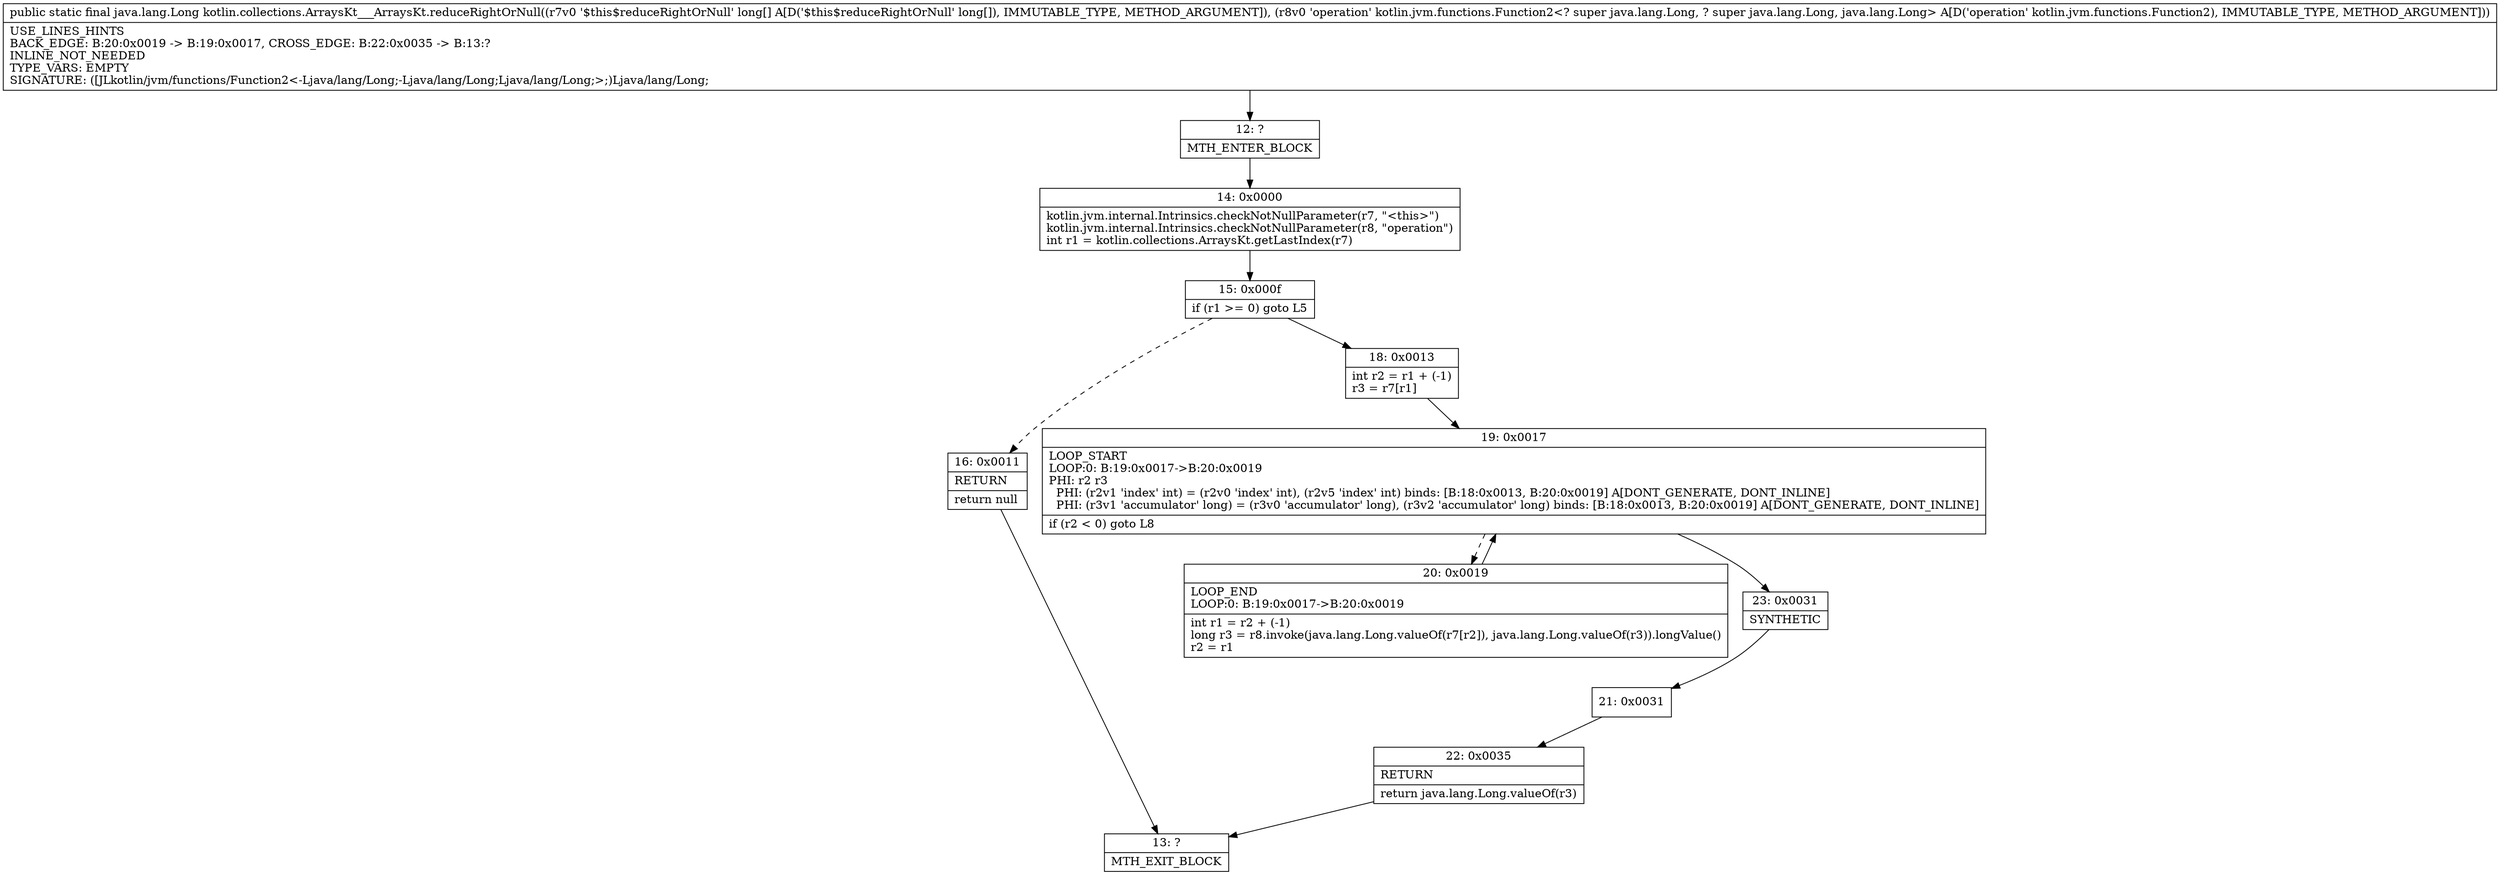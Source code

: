 digraph "CFG forkotlin.collections.ArraysKt___ArraysKt.reduceRightOrNull([JLkotlin\/jvm\/functions\/Function2;)Ljava\/lang\/Long;" {
Node_12 [shape=record,label="{12\:\ ?|MTH_ENTER_BLOCK\l}"];
Node_14 [shape=record,label="{14\:\ 0x0000|kotlin.jvm.internal.Intrinsics.checkNotNullParameter(r7, \"\<this\>\")\lkotlin.jvm.internal.Intrinsics.checkNotNullParameter(r8, \"operation\")\lint r1 = kotlin.collections.ArraysKt.getLastIndex(r7)\l}"];
Node_15 [shape=record,label="{15\:\ 0x000f|if (r1 \>= 0) goto L5\l}"];
Node_16 [shape=record,label="{16\:\ 0x0011|RETURN\l|return null\l}"];
Node_13 [shape=record,label="{13\:\ ?|MTH_EXIT_BLOCK\l}"];
Node_18 [shape=record,label="{18\:\ 0x0013|int r2 = r1 + (\-1)\lr3 = r7[r1]\l}"];
Node_19 [shape=record,label="{19\:\ 0x0017|LOOP_START\lLOOP:0: B:19:0x0017\-\>B:20:0x0019\lPHI: r2 r3 \l  PHI: (r2v1 'index' int) = (r2v0 'index' int), (r2v5 'index' int) binds: [B:18:0x0013, B:20:0x0019] A[DONT_GENERATE, DONT_INLINE]\l  PHI: (r3v1 'accumulator' long) = (r3v0 'accumulator' long), (r3v2 'accumulator' long) binds: [B:18:0x0013, B:20:0x0019] A[DONT_GENERATE, DONT_INLINE]\l|if (r2 \< 0) goto L8\l}"];
Node_20 [shape=record,label="{20\:\ 0x0019|LOOP_END\lLOOP:0: B:19:0x0017\-\>B:20:0x0019\l|int r1 = r2 + (\-1)\llong r3 = r8.invoke(java.lang.Long.valueOf(r7[r2]), java.lang.Long.valueOf(r3)).longValue()\lr2 = r1\l}"];
Node_23 [shape=record,label="{23\:\ 0x0031|SYNTHETIC\l}"];
Node_21 [shape=record,label="{21\:\ 0x0031}"];
Node_22 [shape=record,label="{22\:\ 0x0035|RETURN\l|return java.lang.Long.valueOf(r3)\l}"];
MethodNode[shape=record,label="{public static final java.lang.Long kotlin.collections.ArraysKt___ArraysKt.reduceRightOrNull((r7v0 '$this$reduceRightOrNull' long[] A[D('$this$reduceRightOrNull' long[]), IMMUTABLE_TYPE, METHOD_ARGUMENT]), (r8v0 'operation' kotlin.jvm.functions.Function2\<? super java.lang.Long, ? super java.lang.Long, java.lang.Long\> A[D('operation' kotlin.jvm.functions.Function2), IMMUTABLE_TYPE, METHOD_ARGUMENT]))  | USE_LINES_HINTS\lBACK_EDGE: B:20:0x0019 \-\> B:19:0x0017, CROSS_EDGE: B:22:0x0035 \-\> B:13:?\lINLINE_NOT_NEEDED\lTYPE_VARS: EMPTY\lSIGNATURE: ([JLkotlin\/jvm\/functions\/Function2\<\-Ljava\/lang\/Long;\-Ljava\/lang\/Long;Ljava\/lang\/Long;\>;)Ljava\/lang\/Long;\l}"];
MethodNode -> Node_12;Node_12 -> Node_14;
Node_14 -> Node_15;
Node_15 -> Node_16[style=dashed];
Node_15 -> Node_18;
Node_16 -> Node_13;
Node_18 -> Node_19;
Node_19 -> Node_20[style=dashed];
Node_19 -> Node_23;
Node_20 -> Node_19;
Node_23 -> Node_21;
Node_21 -> Node_22;
Node_22 -> Node_13;
}


